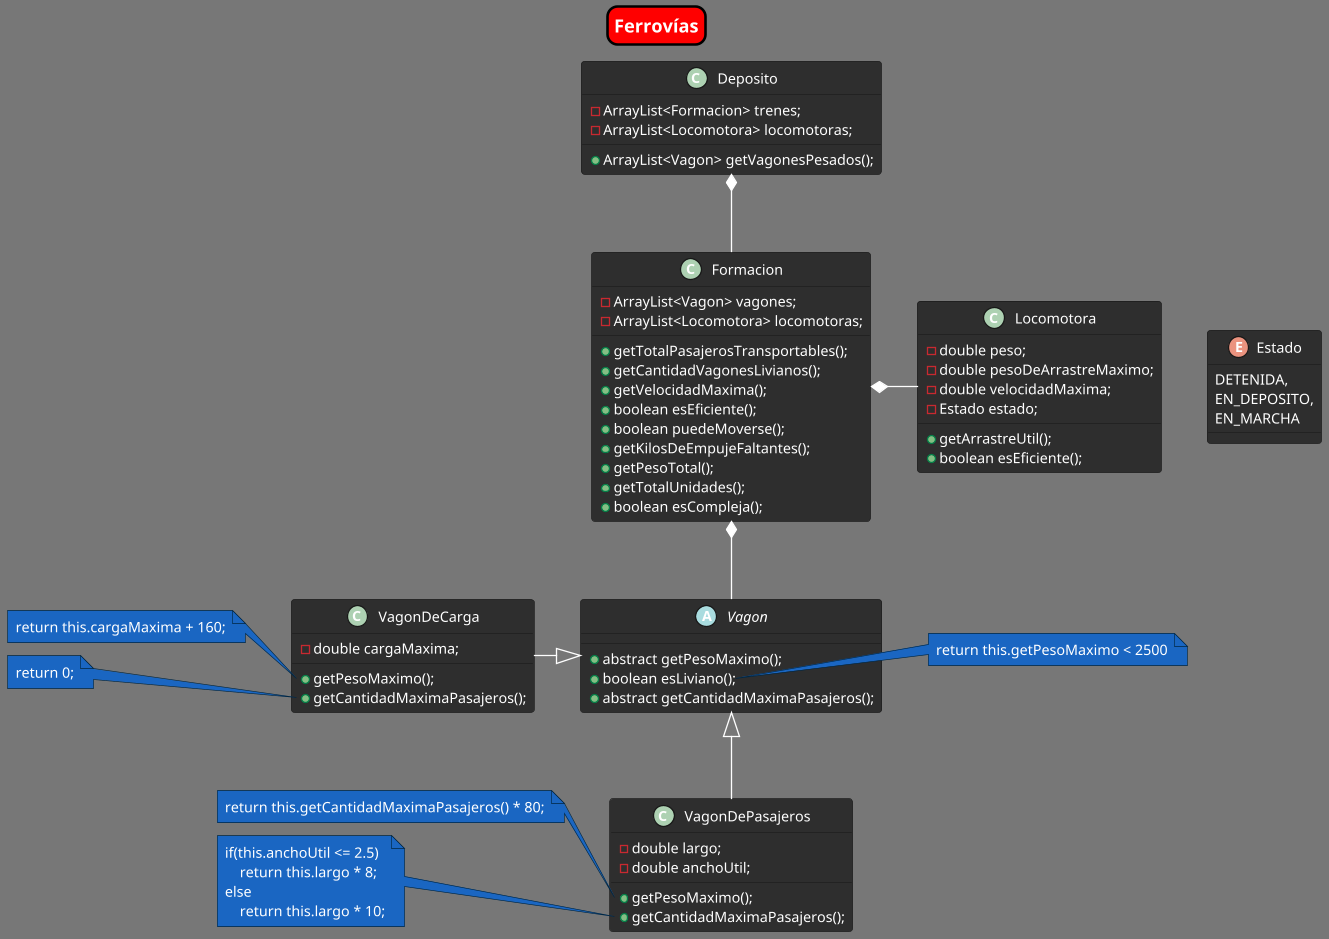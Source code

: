 @startuml
title "Ferrovías"
!theme reddress-darkblue
scale 1.3
'skinparam Linetype ortho
skinparam titleBorderRoundCorner 15
skinparam titleBorderThickness 2
skinparam titleBorderColor #000000
skinparam titleBackgroundColor #FF0000
skinparam defaultFontColor #FFFFFF
skinparam titleFontColor #FFFFFF


class Formacion {
    -ArrayList<Vagon> vagones;
    -ArrayList<Locomotora> locomotoras;

    +getTotalPasajerosTransportables();
    +getCantidadVagonesLivianos();
    +getVelocidadMaxima();
    +boolean esEficiente();
    +boolean puedeMoverse();
    +getKilosDeEmpujeFaltantes();
    +getPesoTotal();
    +getTotalUnidades();
    +boolean esCompleja();
}

class Locomotora {
    -double peso;
    -double pesoDeArrastreMaximo;
    -double velocidadMaxima;
    -Estado estado;

    +getArrastreUtil();
    +boolean esEficiente();
}

enum Estado {
    DETENIDA,
    EN_DEPOSITO,
    EN_MARCHA
}

abstract class Vagon {
    +abstract getPesoMaximo();
    +boolean esLiviano();
    +abstract getCantidadMaximaPasajeros();
}

class VagonDeCarga {
    -double cargaMaxima;

    +getPesoMaximo();
    +getCantidadMaximaPasajeros();
}

class VagonDePasajeros {
    -double largo;
    -double anchoUtil;

    +getPesoMaximo();
    +getCantidadMaximaPasajeros();
}

class Deposito {
    -ArrayList<Formacion> trenes;
    -ArrayList<Locomotora> locomotoras;

    +ArrayList<Vagon> getVagonesPesados();
}



'<<<<<<<<<<<<<< Relaciones <<<<<<<<<<<<<<
Deposito *-- Formacion

Formacion *-- Vagon
Formacion *-r- Locomotora

Vagon <|-l- VagonDeCarga
Vagon <|-- VagonDePasajeros

Locomotora -[hidden]r- Estado



'<<<<<<<<<<<<<< Notas <<<<<<<<<<<<<<

'<<<<<<<<<<<<<< Vagones <<<<<<<<<<<<<<
note right of Vagon::esLiviano
return this.getPesoMaximo < 2500
endnote

note left of VagonDePasajeros::getPesoMaximo
return this.getCantidadMaximaPasajeros() * 80;
endnote

note left of VagonDePasajeros::getCantidadMaximaPasajeros
if(this.anchoUtil <= 2.5)
    return this.largo * 8;
else
    return this.largo * 10;
endnote

note left of VagonDeCarga::getPesoMaximo
return this.cargaMaxima + 160;
endnote

note left of VagonDeCarga::getCantidadMaximaPasajeros
return 0;
endnote

@enduml